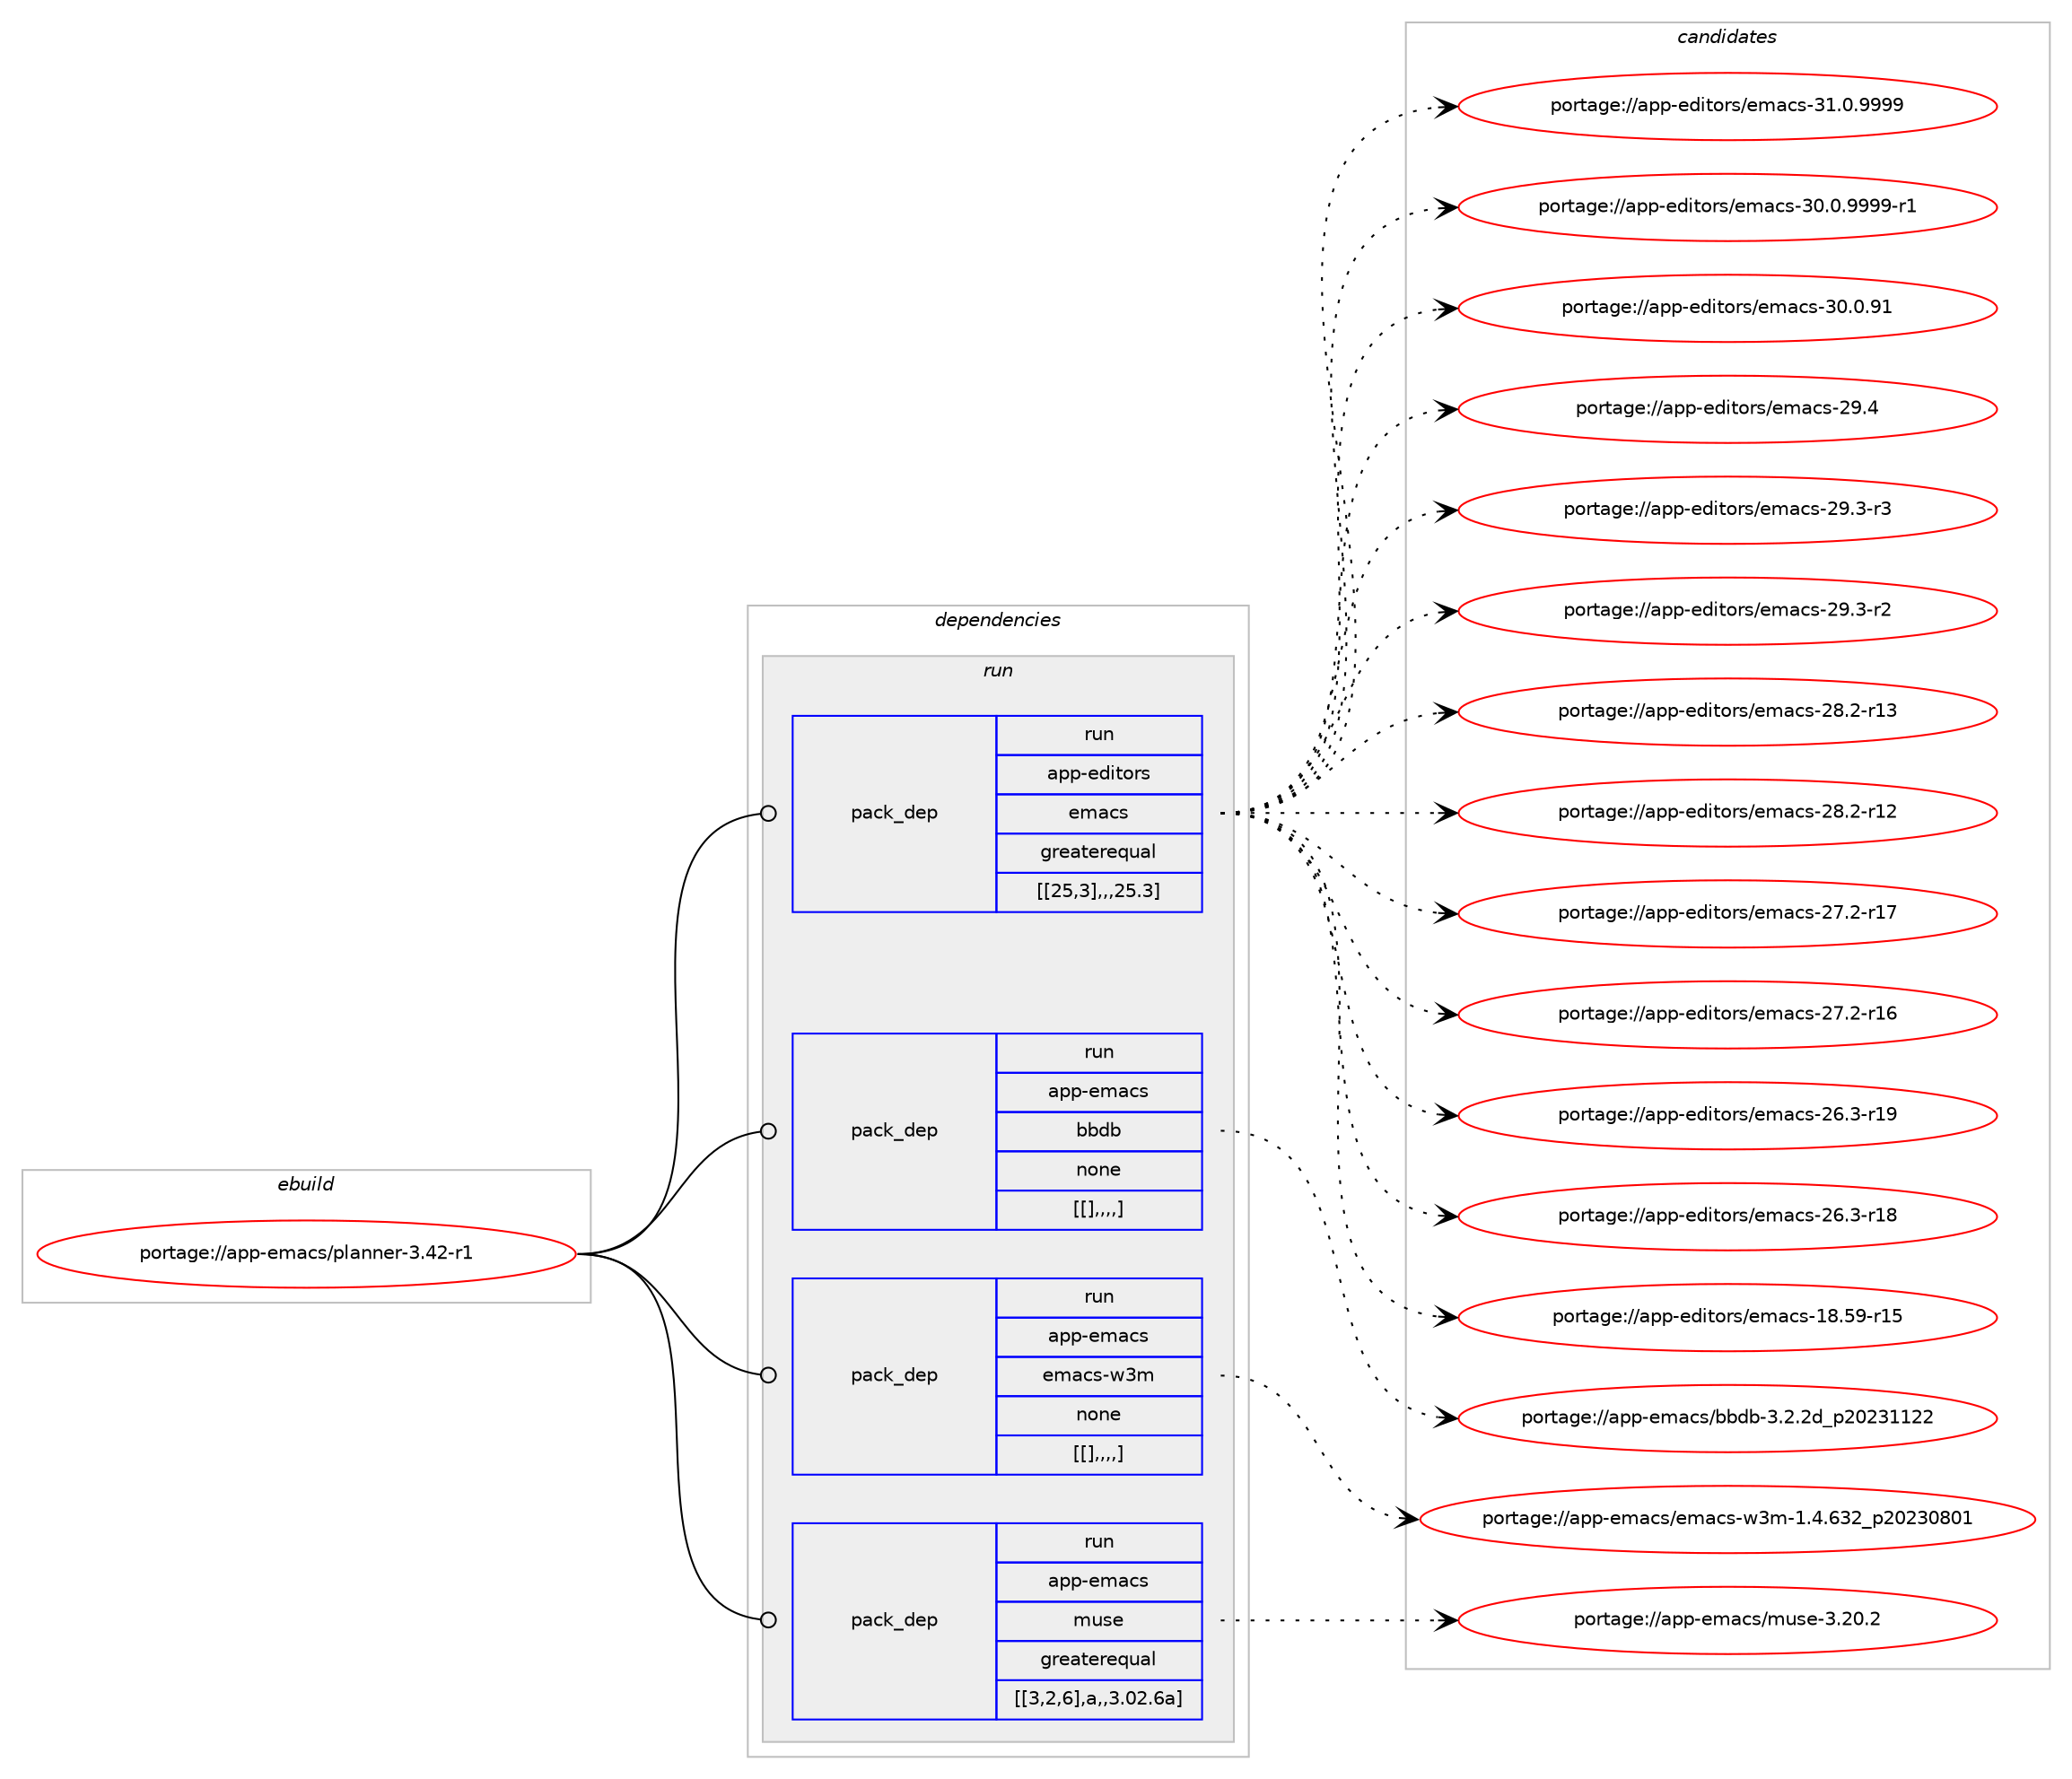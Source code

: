 digraph prolog {

# *************
# Graph options
# *************

newrank=true;
concentrate=true;
compound=true;
graph [rankdir=LR,fontname=Helvetica,fontsize=10,ranksep=1.5];#, ranksep=2.5, nodesep=0.2];
edge  [arrowhead=vee];
node  [fontname=Helvetica,fontsize=10];

# **********
# The ebuild
# **********

subgraph cluster_leftcol {
color=gray;
label=<<i>ebuild</i>>;
id [label="portage://app-emacs/planner-3.42-r1", color=red, width=4, href="../app-emacs/planner-3.42-r1.svg"];
}

# ****************
# The dependencies
# ****************

subgraph cluster_midcol {
color=gray;
label=<<i>dependencies</i>>;
subgraph cluster_compile {
fillcolor="#eeeeee";
style=filled;
label=<<i>compile</i>>;
}
subgraph cluster_compileandrun {
fillcolor="#eeeeee";
style=filled;
label=<<i>compile and run</i>>;
}
subgraph cluster_run {
fillcolor="#eeeeee";
style=filled;
label=<<i>run</i>>;
subgraph pack17052 {
dependency23632 [label=<<TABLE BORDER="0" CELLBORDER="1" CELLSPACING="0" CELLPADDING="4" WIDTH="220"><TR><TD ROWSPAN="6" CELLPADDING="30">pack_dep</TD></TR><TR><TD WIDTH="110">run</TD></TR><TR><TD>app-editors</TD></TR><TR><TD>emacs</TD></TR><TR><TD>greaterequal</TD></TR><TR><TD>[[25,3],,,25.3]</TD></TR></TABLE>>, shape=none, color=blue];
}
id:e -> dependency23632:w [weight=20,style="solid",arrowhead="odot"];
subgraph pack17053 {
dependency23633 [label=<<TABLE BORDER="0" CELLBORDER="1" CELLSPACING="0" CELLPADDING="4" WIDTH="220"><TR><TD ROWSPAN="6" CELLPADDING="30">pack_dep</TD></TR><TR><TD WIDTH="110">run</TD></TR><TR><TD>app-emacs</TD></TR><TR><TD>bbdb</TD></TR><TR><TD>none</TD></TR><TR><TD>[[],,,,]</TD></TR></TABLE>>, shape=none, color=blue];
}
id:e -> dependency23633:w [weight=20,style="solid",arrowhead="odot"];
subgraph pack17054 {
dependency23634 [label=<<TABLE BORDER="0" CELLBORDER="1" CELLSPACING="0" CELLPADDING="4" WIDTH="220"><TR><TD ROWSPAN="6" CELLPADDING="30">pack_dep</TD></TR><TR><TD WIDTH="110">run</TD></TR><TR><TD>app-emacs</TD></TR><TR><TD>emacs-w3m</TD></TR><TR><TD>none</TD></TR><TR><TD>[[],,,,]</TD></TR></TABLE>>, shape=none, color=blue];
}
id:e -> dependency23634:w [weight=20,style="solid",arrowhead="odot"];
subgraph pack17055 {
dependency23635 [label=<<TABLE BORDER="0" CELLBORDER="1" CELLSPACING="0" CELLPADDING="4" WIDTH="220"><TR><TD ROWSPAN="6" CELLPADDING="30">pack_dep</TD></TR><TR><TD WIDTH="110">run</TD></TR><TR><TD>app-emacs</TD></TR><TR><TD>muse</TD></TR><TR><TD>greaterequal</TD></TR><TR><TD>[[3,2,6],a,,3.02.6a]</TD></TR></TABLE>>, shape=none, color=blue];
}
id:e -> dependency23635:w [weight=20,style="solid",arrowhead="odot"];
}
}

# **************
# The candidates
# **************

subgraph cluster_choices {
rank=same;
color=gray;
label=<<i>candidates</i>>;

subgraph choice17052 {
color=black;
nodesep=1;
choice971121124510110010511611111411547101109979911545514946484657575757 [label="portage://app-editors/emacs-31.0.9999", color=red, width=4,href="../app-editors/emacs-31.0.9999.svg"];
choice9711211245101100105116111114115471011099799115455148464846575757574511449 [label="portage://app-editors/emacs-30.0.9999-r1", color=red, width=4,href="../app-editors/emacs-30.0.9999-r1.svg"];
choice97112112451011001051161111141154710110997991154551484648465749 [label="portage://app-editors/emacs-30.0.91", color=red, width=4,href="../app-editors/emacs-30.0.91.svg"];
choice97112112451011001051161111141154710110997991154550574652 [label="portage://app-editors/emacs-29.4", color=red, width=4,href="../app-editors/emacs-29.4.svg"];
choice971121124510110010511611111411547101109979911545505746514511451 [label="portage://app-editors/emacs-29.3-r3", color=red, width=4,href="../app-editors/emacs-29.3-r3.svg"];
choice971121124510110010511611111411547101109979911545505746514511450 [label="portage://app-editors/emacs-29.3-r2", color=red, width=4,href="../app-editors/emacs-29.3-r2.svg"];
choice97112112451011001051161111141154710110997991154550564650451144951 [label="portage://app-editors/emacs-28.2-r13", color=red, width=4,href="../app-editors/emacs-28.2-r13.svg"];
choice97112112451011001051161111141154710110997991154550564650451144950 [label="portage://app-editors/emacs-28.2-r12", color=red, width=4,href="../app-editors/emacs-28.2-r12.svg"];
choice97112112451011001051161111141154710110997991154550554650451144955 [label="portage://app-editors/emacs-27.2-r17", color=red, width=4,href="../app-editors/emacs-27.2-r17.svg"];
choice97112112451011001051161111141154710110997991154550554650451144954 [label="portage://app-editors/emacs-27.2-r16", color=red, width=4,href="../app-editors/emacs-27.2-r16.svg"];
choice97112112451011001051161111141154710110997991154550544651451144957 [label="portage://app-editors/emacs-26.3-r19", color=red, width=4,href="../app-editors/emacs-26.3-r19.svg"];
choice97112112451011001051161111141154710110997991154550544651451144956 [label="portage://app-editors/emacs-26.3-r18", color=red, width=4,href="../app-editors/emacs-26.3-r18.svg"];
choice9711211245101100105116111114115471011099799115454956465357451144953 [label="portage://app-editors/emacs-18.59-r15", color=red, width=4,href="../app-editors/emacs-18.59-r15.svg"];
dependency23632:e -> choice971121124510110010511611111411547101109979911545514946484657575757:w [style=dotted,weight="100"];
dependency23632:e -> choice9711211245101100105116111114115471011099799115455148464846575757574511449:w [style=dotted,weight="100"];
dependency23632:e -> choice97112112451011001051161111141154710110997991154551484648465749:w [style=dotted,weight="100"];
dependency23632:e -> choice97112112451011001051161111141154710110997991154550574652:w [style=dotted,weight="100"];
dependency23632:e -> choice971121124510110010511611111411547101109979911545505746514511451:w [style=dotted,weight="100"];
dependency23632:e -> choice971121124510110010511611111411547101109979911545505746514511450:w [style=dotted,weight="100"];
dependency23632:e -> choice97112112451011001051161111141154710110997991154550564650451144951:w [style=dotted,weight="100"];
dependency23632:e -> choice97112112451011001051161111141154710110997991154550564650451144950:w [style=dotted,weight="100"];
dependency23632:e -> choice97112112451011001051161111141154710110997991154550554650451144955:w [style=dotted,weight="100"];
dependency23632:e -> choice97112112451011001051161111141154710110997991154550554650451144954:w [style=dotted,weight="100"];
dependency23632:e -> choice97112112451011001051161111141154710110997991154550544651451144957:w [style=dotted,weight="100"];
dependency23632:e -> choice97112112451011001051161111141154710110997991154550544651451144956:w [style=dotted,weight="100"];
dependency23632:e -> choice9711211245101100105116111114115471011099799115454956465357451144953:w [style=dotted,weight="100"];
}
subgraph choice17053 {
color=black;
nodesep=1;
choice9711211245101109979911547989810098455146504650100951125048505149495050 [label="portage://app-emacs/bbdb-3.2.2d_p20231122", color=red, width=4,href="../app-emacs/bbdb-3.2.2d_p20231122.svg"];
dependency23633:e -> choice9711211245101109979911547989810098455146504650100951125048505149495050:w [style=dotted,weight="100"];
}
subgraph choice17054 {
color=black;
nodesep=1;
choice9711211245101109979911547101109979911545119511094549465246545150951125048505148564849 [label="portage://app-emacs/emacs-w3m-1.4.632_p20230801", color=red, width=4,href="../app-emacs/emacs-w3m-1.4.632_p20230801.svg"];
dependency23634:e -> choice9711211245101109979911547101109979911545119511094549465246545150951125048505148564849:w [style=dotted,weight="100"];
}
subgraph choice17055 {
color=black;
nodesep=1;
choice971121124510110997991154710911711510145514650484650 [label="portage://app-emacs/muse-3.20.2", color=red, width=4,href="../app-emacs/muse-3.20.2.svg"];
dependency23635:e -> choice971121124510110997991154710911711510145514650484650:w [style=dotted,weight="100"];
}
}

}
